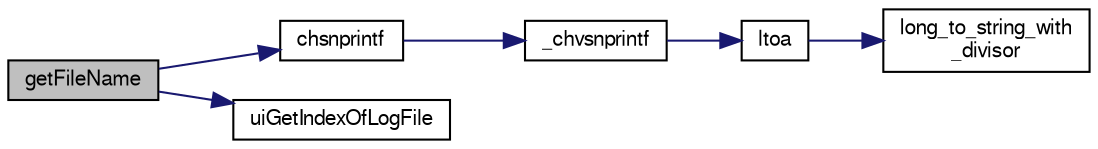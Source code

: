 digraph "getFileName"
{
  edge [fontname="FreeSans",fontsize="10",labelfontname="FreeSans",labelfontsize="10"];
  node [fontname="FreeSans",fontsize="10",shape=record];
  rankdir="LR";
  Node1 [label="getFileName",height=0.2,width=0.4,color="black", fillcolor="grey75", style="filled", fontcolor="black"];
  Node1 -> Node2 [color="midnightblue",fontsize="10",style="solid",fontname="FreeSans"];
  Node2 [label="chsnprintf",height=0.2,width=0.4,color="black", fillcolor="white", style="filled",URL="$group__chprintf.html#gabe5c0e0148763ecfd7829f6129f29e0a"];
  Node2 -> Node3 [color="midnightblue",fontsize="10",style="solid",fontname="FreeSans"];
  Node3 [label="_chvsnprintf",height=0.2,width=0.4,color="black", fillcolor="white", style="filled",URL="$group__chprintf.html#gaa4e64308af46238224f455c00a4fcf26",tooltip="System formatted output function. "];
  Node3 -> Node4 [color="midnightblue",fontsize="10",style="solid",fontname="FreeSans"];
  Node4 [label="ltoa",height=0.2,width=0.4,color="black", fillcolor="white", style="filled",URL="$group__chprintf.html#gac5d948ddbb98eeaf4c395f12d1673e2e"];
  Node4 -> Node5 [color="midnightblue",fontsize="10",style="solid",fontname="FreeSans"];
  Node5 [label="long_to_string_with\l_divisor",height=0.2,width=0.4,color="black", fillcolor="white", style="filled",URL="$group__chprintf.html#ga083a2bdcd3b67b7be94900e8affc57b8"];
  Node1 -> Node6 [color="midnightblue",fontsize="10",style="solid",fontname="FreeSans"];
  Node6 [label="uiGetIndexOfLogFile",height=0.2,width=0.4,color="black", fillcolor="white", style="filled",URL="$sdLog_8c.html#a4fbab9a978291b87726867c0dcb05b81"];
}
